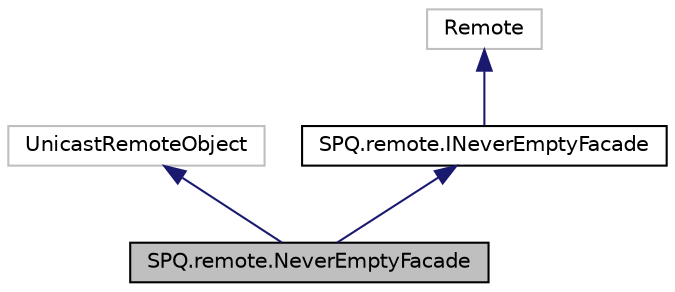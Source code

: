 digraph "SPQ.remote.NeverEmptyFacade"
{
  edge [fontname="Helvetica",fontsize="10",labelfontname="Helvetica",labelfontsize="10"];
  node [fontname="Helvetica",fontsize="10",shape=record];
  Node4 [label="SPQ.remote.NeverEmptyFacade",height=0.2,width=0.4,color="black", fillcolor="grey75", style="filled", fontcolor="black"];
  Node5 -> Node4 [dir="back",color="midnightblue",fontsize="10",style="solid",fontname="Helvetica"];
  Node5 [label="UnicastRemoteObject",height=0.2,width=0.4,color="grey75", fillcolor="white", style="filled"];
  Node6 -> Node4 [dir="back",color="midnightblue",fontsize="10",style="solid",fontname="Helvetica"];
  Node6 [label="SPQ.remote.INeverEmptyFacade",height=0.2,width=0.4,color="black", fillcolor="white", style="filled",URL="$interface_s_p_q_1_1remote_1_1_i_never_empty_facade.html"];
  Node7 -> Node6 [dir="back",color="midnightblue",fontsize="10",style="solid",fontname="Helvetica"];
  Node7 [label="Remote",height=0.2,width=0.4,color="grey75", fillcolor="white", style="filled"];
}
